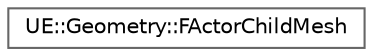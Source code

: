 digraph "Graphical Class Hierarchy"
{
 // INTERACTIVE_SVG=YES
 // LATEX_PDF_SIZE
  bgcolor="transparent";
  edge [fontname=Helvetica,fontsize=10,labelfontname=Helvetica,labelfontsize=10];
  node [fontname=Helvetica,fontsize=10,shape=box,height=0.2,width=0.4];
  rankdir="LR";
  Node0 [id="Node000000",label="UE::Geometry::FActorChildMesh",height=0.2,width=0.4,color="grey40", fillcolor="white", style="filled",URL="$dc/d79/structUE_1_1Geometry_1_1FActorChildMesh.html",tooltip="FActorChildMesh represents a 3D Mesh attached to an Actor."];
}
